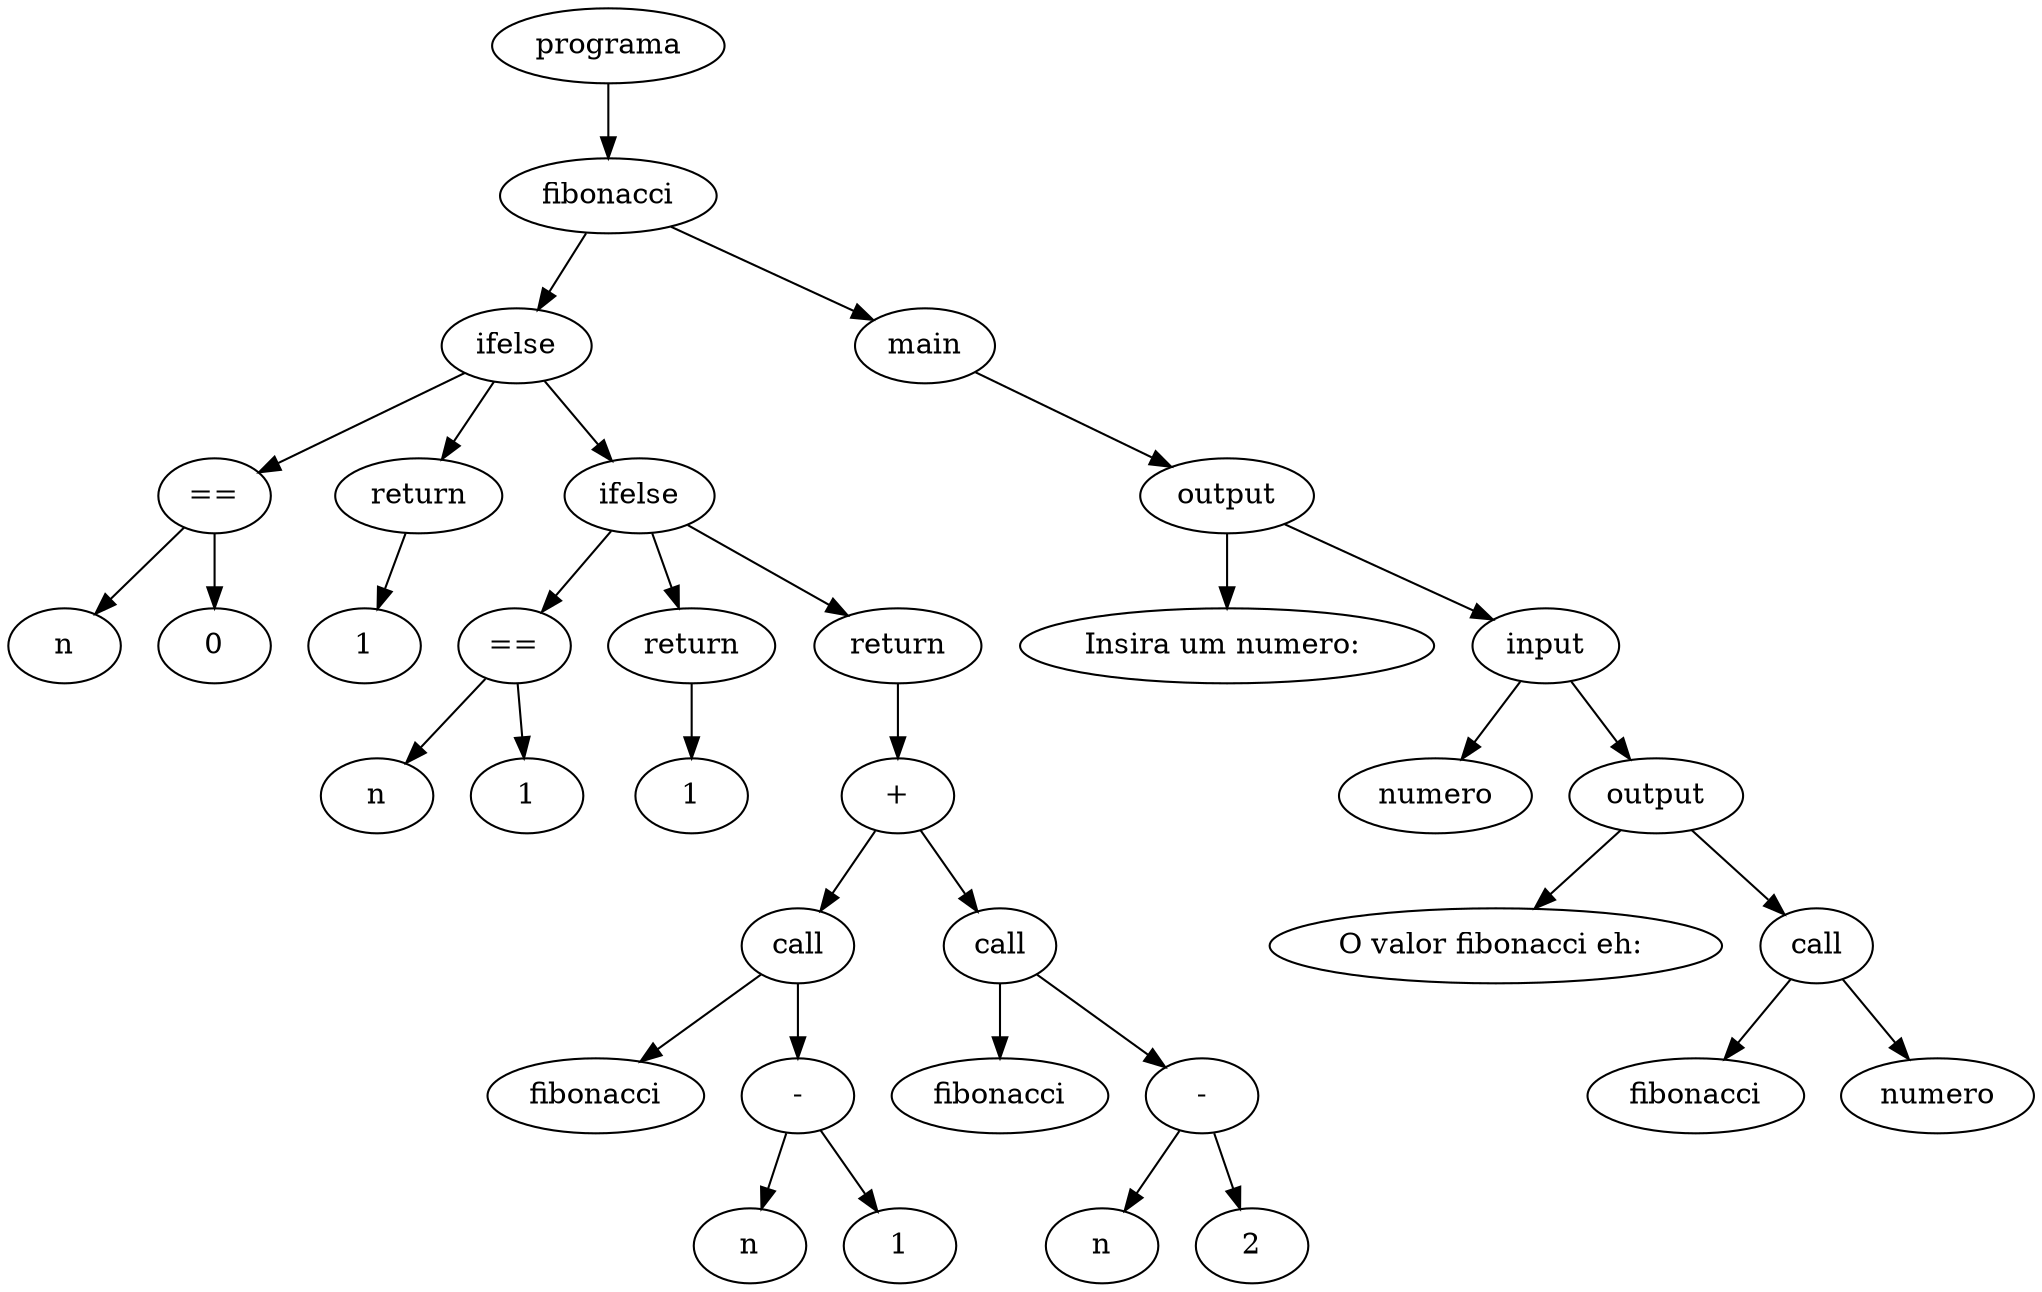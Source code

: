 digraph G {
node_0x91d76f8 [label="programa"]
node_0x91d74a0 [label="fibonacci"]
node_0x91d76f8 -> node_0x91d74a0
node_0x91d7208 [label="ifelse"]
node_0x91d74a0 -> node_0x91d7208
node_0x91d7170 [label="=="]
node_0x91d7208 -> node_0x91d7170
node_0x91d70f8 [label="n"]
node_0x91d7170 -> node_0x91d70f8
node_0x91d7150 [label="0"]
node_0x91d7170 -> node_0x91d7150
node_0x91d71e8 [label="return"]
node_0x91d7208 -> node_0x91d71e8
node_0x91d71c8 [label="1"]
node_0x91d71e8 -> node_0x91d71c8
node_0x91d72c8 [label="ifelse"]
node_0x91d7208 -> node_0x91d72c8
node_0x91d7268 [label="=="]
node_0x91d72c8 -> node_0x91d7268
node_0x91d7228 [label="n"]
node_0x91d7268 -> node_0x91d7228
node_0x91d7248 [label="1"]
node_0x91d7268 -> node_0x91d7248
node_0x91d72a8 [label="return"]
node_0x91d72c8 -> node_0x91d72a8
node_0x91d7288 [label="1"]
node_0x91d72a8 -> node_0x91d7288
node_0x91d7480 [label="return"]
node_0x91d72c8 -> node_0x91d7480
node_0x91d7460 [label="+"]
node_0x91d7480 -> node_0x91d7460
node_0x91d7348 [label="call"]
node_0x91d7460 -> node_0x91d7348
node_0x91d7368 [label="fibonacci"]
node_0x91d7348 -> node_0x91d7368
node_0x91d7328 [label="-"]
node_0x91d7348 -> node_0x91d7328
node_0x91d72e8 [label="n"]
node_0x91d7328 -> node_0x91d72e8
node_0x91d7308 [label="1"]
node_0x91d7328 -> node_0x91d7308
node_0x91d7420 [label="call"]
node_0x91d7460 -> node_0x91d7420
node_0x91d7440 [label="fibonacci"]
node_0x91d7420 -> node_0x91d7440
node_0x91d7400 [label="-"]
node_0x91d7420 -> node_0x91d7400
node_0x91d7388 [label="n"]
node_0x91d7400 -> node_0x91d7388
node_0x91d73e0 [label="2"]
node_0x91d7400 -> node_0x91d73e0
node_0x91d76d8 [label="main"]
node_0x91d74a0 -> node_0x91d76d8
node_0x91d7590 [label="output"]
node_0x91d76d8 -> node_0x91d7590
node_0x91d7570 [label="Insira um numero: "]
node_0x91d7590 -> node_0x91d7570
node_0x91d75d0 [label="input"]
node_0x91d7590 -> node_0x91d75d0
node_0x91d75b0 [label="numero"]
node_0x91d75d0 -> node_0x91d75b0
node_0x91d76b8 [label="output"]
node_0x91d75d0 -> node_0x91d76b8
node_0x91d7638 [label="O valor fibonacci eh: "]
node_0x91d76b8 -> node_0x91d7638
node_0x91d7678 [label="call"]
node_0x91d76b8 -> node_0x91d7678
node_0x91d7698 [label="fibonacci"]
node_0x91d7678 -> node_0x91d7698
node_0x91d7658 [label="numero"]
node_0x91d7678 -> node_0x91d7658
}
